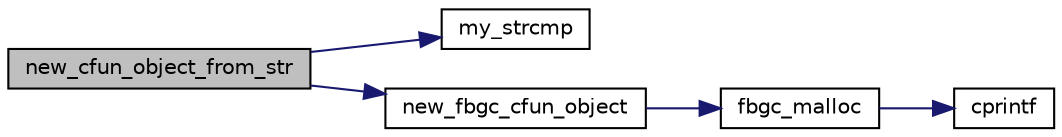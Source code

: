 digraph "new_cfun_object_from_str"
{
  edge [fontname="Helvetica",fontsize="10",labelfontname="Helvetica",labelfontsize="10"];
  node [fontname="Helvetica",fontsize="10",shape=record];
  rankdir="LR";
  Node2 [label="new_cfun_object_from_str",height=0.2,width=0.4,color="black", fillcolor="grey75", style="filled", fontcolor="black"];
  Node2 -> Node3 [color="midnightblue",fontsize="10",style="solid",fontname="Helvetica"];
  Node3 [label="my_strcmp",height=0.2,width=0.4,color="black", fillcolor="white", style="filled",URL="$str__object_8c.html#a5aaf56c2518080d35d4feaaeeb3fba65"];
  Node2 -> Node4 [color="midnightblue",fontsize="10",style="solid",fontname="Helvetica"];
  Node4 [label="new_fbgc_cfun_object",height=0.2,width=0.4,color="black", fillcolor="white", style="filled",URL="$cmodule__object_8c.html#a2772285a9de527a525825b3575453288"];
  Node4 -> Node5 [color="midnightblue",fontsize="10",style="solid",fontname="Helvetica"];
  Node5 [label="fbgc_malloc",height=0.2,width=0.4,color="black", fillcolor="white", style="filled",URL="$memory_8c.html#a41dd65ee24d51160659bf94bed90e998"];
  Node5 -> Node6 [color="midnightblue",fontsize="10",style="solid",fontname="Helvetica"];
  Node6 [label="cprintf",height=0.2,width=0.4,color="black", fillcolor="white", style="filled",URL="$error_8c.html#a30fee765292b076e015fc846035f2550"];
}
